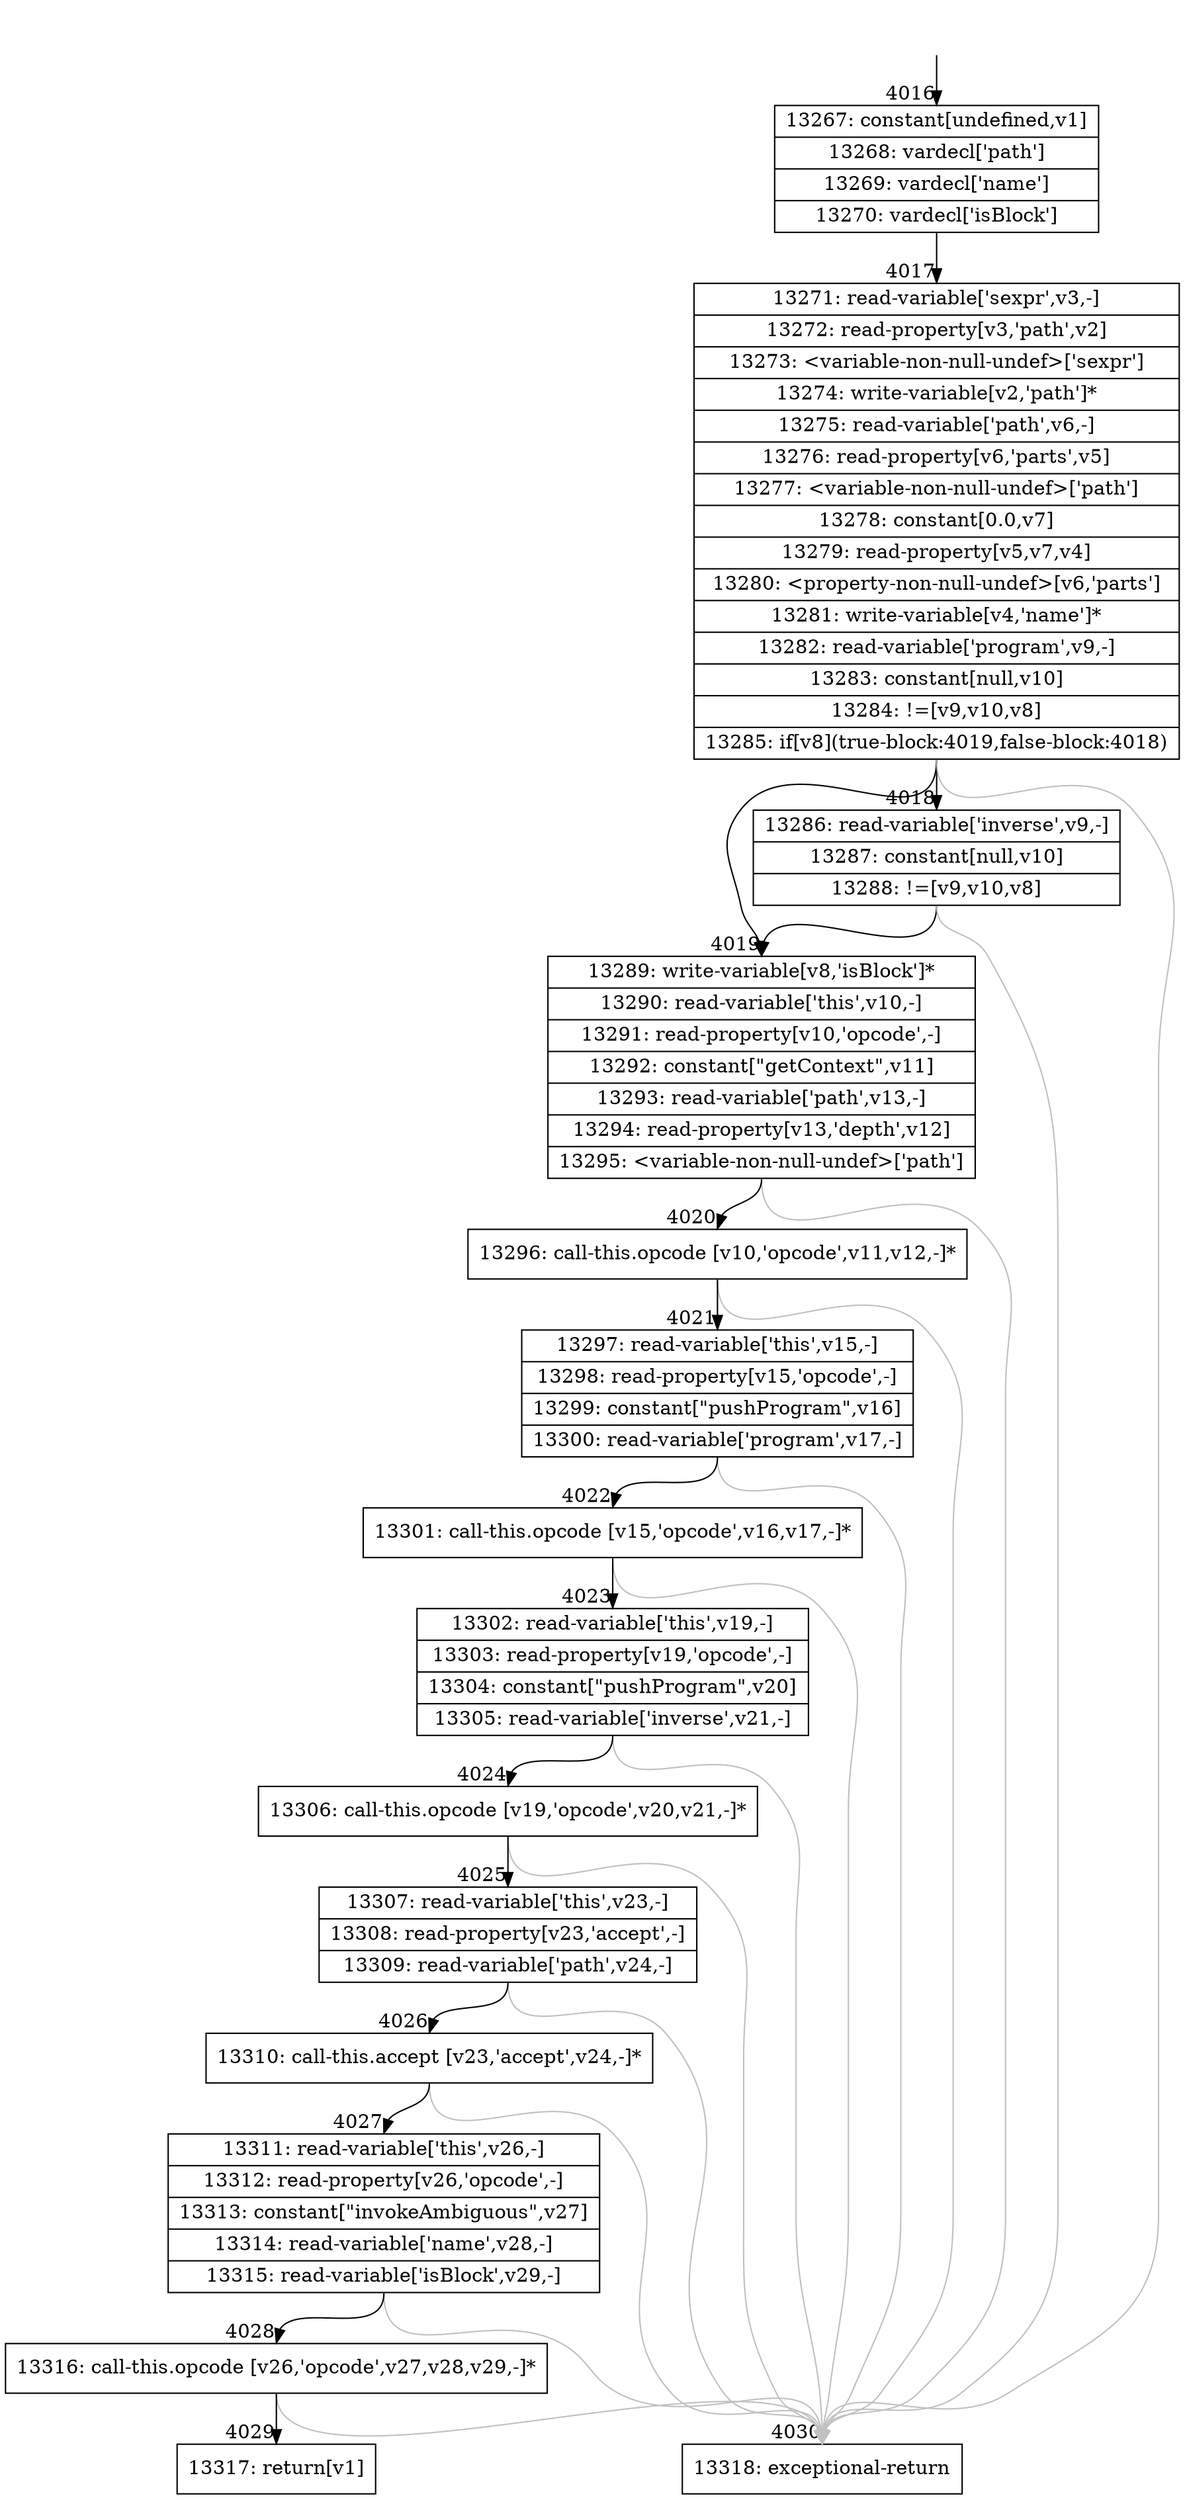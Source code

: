 digraph {
rankdir="TD"
BB_entry160[shape=none,label=""];
BB_entry160 -> BB4016 [tailport=s, headport=n, headlabel="    4016"]
BB4016 [shape=record label="{13267: constant[undefined,v1]|13268: vardecl['path']|13269: vardecl['name']|13270: vardecl['isBlock']}" ] 
BB4016 -> BB4017 [tailport=s, headport=n, headlabel="      4017"]
BB4017 [shape=record label="{13271: read-variable['sexpr',v3,-]|13272: read-property[v3,'path',v2]|13273: \<variable-non-null-undef\>['sexpr']|13274: write-variable[v2,'path']*|13275: read-variable['path',v6,-]|13276: read-property[v6,'parts',v5]|13277: \<variable-non-null-undef\>['path']|13278: constant[0.0,v7]|13279: read-property[v5,v7,v4]|13280: \<property-non-null-undef\>[v6,'parts']|13281: write-variable[v4,'name']*|13282: read-variable['program',v9,-]|13283: constant[null,v10]|13284: !=[v9,v10,v8]|13285: if[v8](true-block:4019,false-block:4018)}" ] 
BB4017 -> BB4019 [tailport=s, headport=n, headlabel="      4019"]
BB4017 -> BB4018 [tailport=s, headport=n, headlabel="      4018"]
BB4017 -> BB4030 [tailport=s, headport=n, color=gray, headlabel="      4030"]
BB4018 [shape=record label="{13286: read-variable['inverse',v9,-]|13287: constant[null,v10]|13288: !=[v9,v10,v8]}" ] 
BB4018 -> BB4019 [tailport=s, headport=n]
BB4018 -> BB4030 [tailport=s, headport=n, color=gray]
BB4019 [shape=record label="{13289: write-variable[v8,'isBlock']*|13290: read-variable['this',v10,-]|13291: read-property[v10,'opcode',-]|13292: constant[\"getContext\",v11]|13293: read-variable['path',v13,-]|13294: read-property[v13,'depth',v12]|13295: \<variable-non-null-undef\>['path']}" ] 
BB4019 -> BB4020 [tailport=s, headport=n, headlabel="      4020"]
BB4019 -> BB4030 [tailport=s, headport=n, color=gray]
BB4020 [shape=record label="{13296: call-this.opcode [v10,'opcode',v11,v12,-]*}" ] 
BB4020 -> BB4021 [tailport=s, headport=n, headlabel="      4021"]
BB4020 -> BB4030 [tailport=s, headport=n, color=gray]
BB4021 [shape=record label="{13297: read-variable['this',v15,-]|13298: read-property[v15,'opcode',-]|13299: constant[\"pushProgram\",v16]|13300: read-variable['program',v17,-]}" ] 
BB4021 -> BB4022 [tailport=s, headport=n, headlabel="      4022"]
BB4021 -> BB4030 [tailport=s, headport=n, color=gray]
BB4022 [shape=record label="{13301: call-this.opcode [v15,'opcode',v16,v17,-]*}" ] 
BB4022 -> BB4023 [tailport=s, headport=n, headlabel="      4023"]
BB4022 -> BB4030 [tailport=s, headport=n, color=gray]
BB4023 [shape=record label="{13302: read-variable['this',v19,-]|13303: read-property[v19,'opcode',-]|13304: constant[\"pushProgram\",v20]|13305: read-variable['inverse',v21,-]}" ] 
BB4023 -> BB4024 [tailport=s, headport=n, headlabel="      4024"]
BB4023 -> BB4030 [tailport=s, headport=n, color=gray]
BB4024 [shape=record label="{13306: call-this.opcode [v19,'opcode',v20,v21,-]*}" ] 
BB4024 -> BB4025 [tailport=s, headport=n, headlabel="      4025"]
BB4024 -> BB4030 [tailport=s, headport=n, color=gray]
BB4025 [shape=record label="{13307: read-variable['this',v23,-]|13308: read-property[v23,'accept',-]|13309: read-variable['path',v24,-]}" ] 
BB4025 -> BB4026 [tailport=s, headport=n, headlabel="      4026"]
BB4025 -> BB4030 [tailport=s, headport=n, color=gray]
BB4026 [shape=record label="{13310: call-this.accept [v23,'accept',v24,-]*}" ] 
BB4026 -> BB4027 [tailport=s, headport=n, headlabel="      4027"]
BB4026 -> BB4030 [tailport=s, headport=n, color=gray]
BB4027 [shape=record label="{13311: read-variable['this',v26,-]|13312: read-property[v26,'opcode',-]|13313: constant[\"invokeAmbiguous\",v27]|13314: read-variable['name',v28,-]|13315: read-variable['isBlock',v29,-]}" ] 
BB4027 -> BB4028 [tailport=s, headport=n, headlabel="      4028"]
BB4027 -> BB4030 [tailport=s, headport=n, color=gray]
BB4028 [shape=record label="{13316: call-this.opcode [v26,'opcode',v27,v28,v29,-]*}" ] 
BB4028 -> BB4029 [tailport=s, headport=n, headlabel="      4029"]
BB4028 -> BB4030 [tailport=s, headport=n, color=gray]
BB4029 [shape=record label="{13317: return[v1]}" ] 
BB4030 [shape=record label="{13318: exceptional-return}" ] 
//#$~ 2165
}
